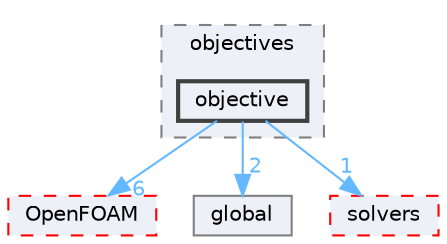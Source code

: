 digraph "src/optimisation/adjointOptimisation/adjoint/objectives/objective"
{
 // LATEX_PDF_SIZE
  bgcolor="transparent";
  edge [fontname=Helvetica,fontsize=10,labelfontname=Helvetica,labelfontsize=10];
  node [fontname=Helvetica,fontsize=10,shape=box,height=0.2,width=0.4];
  compound=true
  subgraph clusterdir_1b1529705a9baeac752d91ac401dda71 {
    graph [ bgcolor="#edf0f7", pencolor="grey50", label="objectives", fontname=Helvetica,fontsize=10 style="filled,dashed", URL="dir_1b1529705a9baeac752d91ac401dda71.html",tooltip=""]
  dir_a0aa4c38d3dff1485247f6f20d658516 [label="objective", fillcolor="#edf0f7", color="grey25", style="filled,bold", URL="dir_a0aa4c38d3dff1485247f6f20d658516.html",tooltip=""];
  }
  dir_c5473ff19b20e6ec4dfe5c310b3778a8 [label="OpenFOAM", fillcolor="#edf0f7", color="red", style="filled,dashed", URL="dir_c5473ff19b20e6ec4dfe5c310b3778a8.html",tooltip=""];
  dir_dd56dc4c5f6c51768e20e60d3fce2a94 [label="global", fillcolor="#edf0f7", color="grey50", style="filled", URL="dir_dd56dc4c5f6c51768e20e60d3fce2a94.html",tooltip=""];
  dir_f1ea2e00111d8324be054b4e32e6ee53 [label="solvers", fillcolor="#edf0f7", color="red", style="filled,dashed", URL="dir_f1ea2e00111d8324be054b4e32e6ee53.html",tooltip=""];
  dir_a0aa4c38d3dff1485247f6f20d658516->dir_c5473ff19b20e6ec4dfe5c310b3778a8 [headlabel="6", labeldistance=1.5 headhref="dir_002657_002695.html" href="dir_002657_002695.html" color="steelblue1" fontcolor="steelblue1"];
  dir_a0aa4c38d3dff1485247f6f20d658516->dir_dd56dc4c5f6c51768e20e60d3fce2a94 [headlabel="2", labeldistance=1.5 headhref="dir_002657_001646.html" href="dir_002657_001646.html" color="steelblue1" fontcolor="steelblue1"];
  dir_a0aa4c38d3dff1485247f6f20d658516->dir_f1ea2e00111d8324be054b4e32e6ee53 [headlabel="1", labeldistance=1.5 headhref="dir_002657_003659.html" href="dir_002657_003659.html" color="steelblue1" fontcolor="steelblue1"];
}
